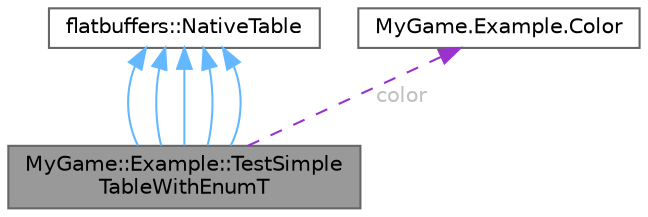 digraph "MyGame::Example::TestSimpleTableWithEnumT"
{
 // LATEX_PDF_SIZE
  bgcolor="transparent";
  edge [fontname=Helvetica,fontsize=10,labelfontname=Helvetica,labelfontsize=10];
  node [fontname=Helvetica,fontsize=10,shape=box,height=0.2,width=0.4];
  Node1 [id="Node000001",label="MyGame::Example::TestSimple\lTableWithEnumT",height=0.2,width=0.4,color="gray40", fillcolor="grey60", style="filled", fontcolor="black",tooltip=" "];
  Node2 -> Node1 [id="edge7_Node000001_Node000002",dir="back",color="steelblue1",style="solid",tooltip=" "];
  Node2 [id="Node000002",label="flatbuffers::NativeTable",height=0.2,width=0.4,color="gray40", fillcolor="white", style="filled",URL="$structflatbuffers_1_1NativeTable.html",tooltip=" "];
  Node2 -> Node1 [id="edge8_Node000001_Node000002",dir="back",color="steelblue1",style="solid",tooltip=" "];
  Node2 -> Node1 [id="edge9_Node000001_Node000002",dir="back",color="steelblue1",style="solid",tooltip=" "];
  Node2 -> Node1 [id="edge10_Node000001_Node000002",dir="back",color="steelblue1",style="solid",tooltip=" "];
  Node2 -> Node1 [id="edge11_Node000001_Node000002",dir="back",color="steelblue1",style="solid",tooltip=" "];
  Node3 -> Node1 [id="edge12_Node000001_Node000003",dir="back",color="darkorchid3",style="dashed",tooltip=" ",label=" color",fontcolor="grey" ];
  Node3 [id="Node000003",label="MyGame.Example.Color",height=0.2,width=0.4,color="gray40", fillcolor="white", style="filled",URL="$classMyGame_1_1Example_1_1Color.html",tooltip="Composite components of Monster color."];
}
